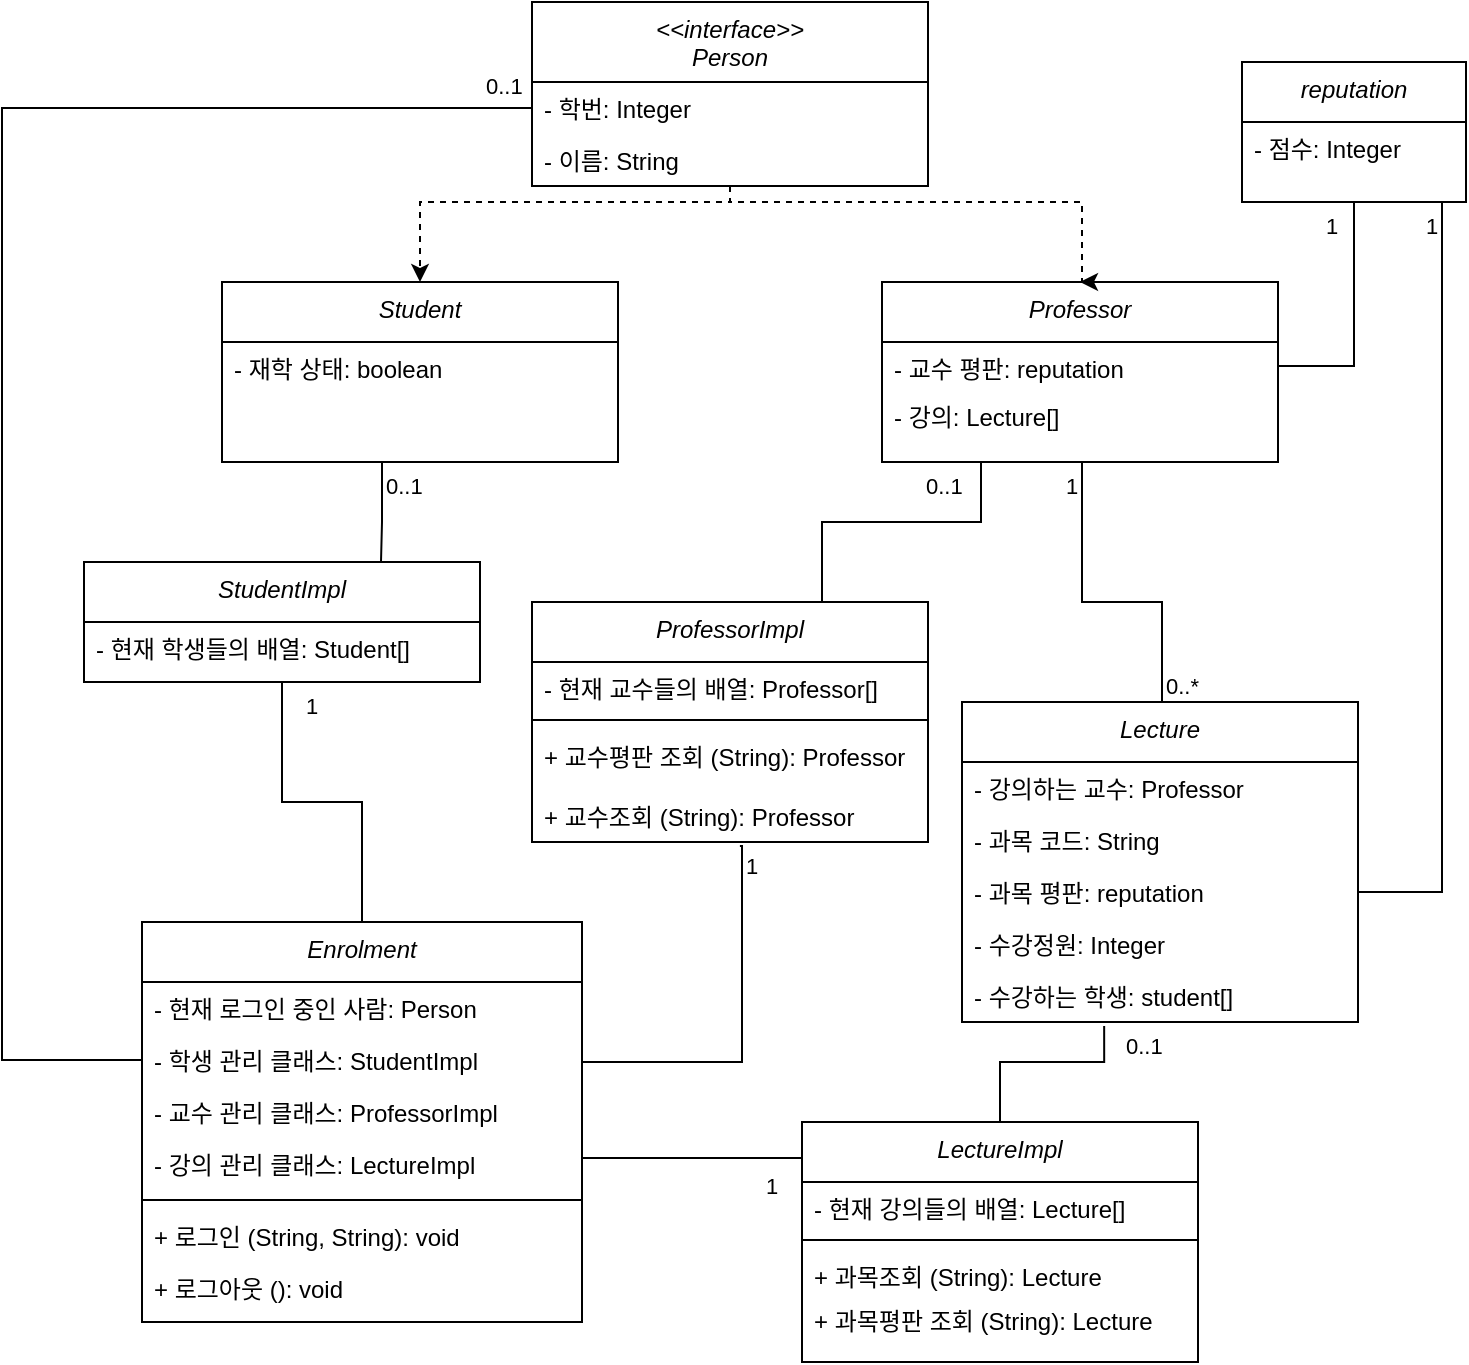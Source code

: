 <mxfile version="20.6.0" type="github"><diagram id="C5RBs43oDa-KdzZeNtuy" name="Page-1"><mxGraphModel dx="1018" dy="621" grid="1" gridSize="10" guides="1" tooltips="1" connect="1" arrows="1" fold="1" page="1" pageScale="1" pageWidth="827" pageHeight="1169" math="0" shadow="0"><root><mxCell id="WIyWlLk6GJQsqaUBKTNV-0"/><mxCell id="WIyWlLk6GJQsqaUBKTNV-1" parent="WIyWlLk6GJQsqaUBKTNV-0"/><mxCell id="zkfFHV4jXpPFQw0GAbJ--0" value="Enrolment" style="swimlane;fontStyle=2;align=center;verticalAlign=top;childLayout=stackLayout;horizontal=1;startSize=30;horizontalStack=0;resizeParent=1;resizeLast=0;collapsible=1;marginBottom=0;rounded=0;shadow=0;strokeWidth=1;" parent="WIyWlLk6GJQsqaUBKTNV-1" vertex="1"><mxGeometry x="120" y="470" width="220" height="200" as="geometry"><mxRectangle x="230" y="140" width="160" height="26" as="alternateBounds"/></mxGeometry></mxCell><mxCell id="_Dk9jYlxePAkPZQT1lbU-5" value="- 현재 로그인 중인 사람: Person" style="text;align=left;verticalAlign=top;spacingLeft=4;spacingRight=4;overflow=hidden;rotatable=0;points=[[0,0.5],[1,0.5]];portConstraint=eastwest;" parent="zkfFHV4jXpPFQw0GAbJ--0" vertex="1"><mxGeometry y="30" width="220" height="26" as="geometry"/></mxCell><mxCell id="_Dk9jYlxePAkPZQT1lbU-61" value="- 학생 관리 클래스: StudentImpl" style="text;align=left;verticalAlign=top;spacingLeft=4;spacingRight=4;overflow=hidden;rotatable=0;points=[[0,0.5],[1,0.5]];portConstraint=eastwest;" parent="zkfFHV4jXpPFQw0GAbJ--0" vertex="1"><mxGeometry y="56" width="220" height="26" as="geometry"/></mxCell><mxCell id="_Dk9jYlxePAkPZQT1lbU-62" value="- 교수 관리 클래스: ProfessorImpl" style="text;align=left;verticalAlign=top;spacingLeft=4;spacingRight=4;overflow=hidden;rotatable=0;points=[[0,0.5],[1,0.5]];portConstraint=eastwest;" parent="zkfFHV4jXpPFQw0GAbJ--0" vertex="1"><mxGeometry y="82" width="220" height="26" as="geometry"/></mxCell><mxCell id="_Dk9jYlxePAkPZQT1lbU-68" value="- 강의 관리 클래스: LectureImpl" style="text;align=left;verticalAlign=top;spacingLeft=4;spacingRight=4;overflow=hidden;rotatable=0;points=[[0,0.5],[1,0.5]];portConstraint=eastwest;" parent="zkfFHV4jXpPFQw0GAbJ--0" vertex="1"><mxGeometry y="108" width="220" height="26" as="geometry"/></mxCell><mxCell id="zkfFHV4jXpPFQw0GAbJ--4" value="" style="line;html=1;strokeWidth=1;align=left;verticalAlign=middle;spacingTop=-1;spacingLeft=3;spacingRight=3;rotatable=0;labelPosition=right;points=[];portConstraint=eastwest;strokeColor=default;" parent="zkfFHV4jXpPFQw0GAbJ--0" vertex="1"><mxGeometry y="134" width="220" height="10" as="geometry"/></mxCell><mxCell id="zkfFHV4jXpPFQw0GAbJ--5" value="+ 로그인 (String, String): void" style="text;align=left;verticalAlign=top;spacingLeft=4;spacingRight=4;overflow=hidden;rotatable=0;points=[[0,0.5],[1,0.5]];portConstraint=eastwest;" parent="zkfFHV4jXpPFQw0GAbJ--0" vertex="1"><mxGeometry y="144" width="220" height="26" as="geometry"/></mxCell><mxCell id="_Dk9jYlxePAkPZQT1lbU-6" value="+ 로그아웃 (): void" style="text;align=left;verticalAlign=top;spacingLeft=4;spacingRight=4;overflow=hidden;rotatable=0;points=[[0,0.5],[1,0.5]];portConstraint=eastwest;" parent="zkfFHV4jXpPFQw0GAbJ--0" vertex="1"><mxGeometry y="170" width="220" height="26" as="geometry"/></mxCell><mxCell id="_Dk9jYlxePAkPZQT1lbU-26" style="edgeStyle=orthogonalEdgeStyle;rounded=0;orthogonalLoop=1;jettySize=auto;html=1;exitX=0.5;exitY=1;exitDx=0;exitDy=0;dashed=1;" parent="WIyWlLk6GJQsqaUBKTNV-1" source="_Dk9jYlxePAkPZQT1lbU-9" target="_Dk9jYlxePAkPZQT1lbU-23" edge="1"><mxGeometry relative="1" as="geometry"><Array as="points"><mxPoint x="414" y="110"/><mxPoint x="259" y="110"/></Array></mxGeometry></mxCell><mxCell id="_Dk9jYlxePAkPZQT1lbU-9" value="&lt;&lt;interface&gt;&gt;&#10;Person" style="swimlane;fontStyle=2;align=center;verticalAlign=top;childLayout=stackLayout;horizontal=1;startSize=40;horizontalStack=0;resizeParent=1;resizeLast=0;collapsible=1;marginBottom=0;rounded=0;shadow=0;strokeWidth=1;" parent="WIyWlLk6GJQsqaUBKTNV-1" vertex="1"><mxGeometry x="315" y="10" width="198" height="92" as="geometry"><mxRectangle x="230" y="140" width="160" height="26" as="alternateBounds"/></mxGeometry></mxCell><mxCell id="_Dk9jYlxePAkPZQT1lbU-19" value="- 학번: Integer" style="text;align=left;verticalAlign=top;spacingLeft=4;spacingRight=4;overflow=hidden;rotatable=0;points=[[0,0.5],[1,0.5]];portConstraint=eastwest;" parent="_Dk9jYlxePAkPZQT1lbU-9" vertex="1"><mxGeometry y="40" width="198" height="26" as="geometry"/></mxCell><mxCell id="_Dk9jYlxePAkPZQT1lbU-20" value="- 이름: String" style="text;align=left;verticalAlign=top;spacingLeft=4;spacingRight=4;overflow=hidden;rotatable=0;points=[[0,0.5],[1,0.5]];portConstraint=eastwest;" parent="_Dk9jYlxePAkPZQT1lbU-9" vertex="1"><mxGeometry y="66" width="198" height="24" as="geometry"/></mxCell><mxCell id="_Dk9jYlxePAkPZQT1lbU-23" value="Student" style="swimlane;fontStyle=2;align=center;verticalAlign=top;childLayout=stackLayout;horizontal=1;startSize=30;horizontalStack=0;resizeParent=1;resizeLast=0;collapsible=1;marginBottom=0;rounded=0;shadow=0;strokeWidth=1;strokeColor=default;" parent="WIyWlLk6GJQsqaUBKTNV-1" vertex="1"><mxGeometry x="160" y="150" width="198" height="90" as="geometry"><mxRectangle x="230" y="140" width="160" height="26" as="alternateBounds"/></mxGeometry></mxCell><mxCell id="_Dk9jYlxePAkPZQT1lbU-25" value="- 재학 상태: boolean" style="text;align=left;verticalAlign=top;spacingLeft=4;spacingRight=4;overflow=hidden;rotatable=0;points=[[0,0.5],[1,0.5]];portConstraint=eastwest;" parent="_Dk9jYlxePAkPZQT1lbU-23" vertex="1"><mxGeometry y="30" width="198" height="24" as="geometry"/></mxCell><mxCell id="_Dk9jYlxePAkPZQT1lbU-27" value="Professor" style="swimlane;fontStyle=2;align=center;verticalAlign=top;childLayout=stackLayout;horizontal=1;startSize=30;horizontalStack=0;resizeParent=1;resizeLast=0;collapsible=1;marginBottom=0;rounded=0;shadow=0;strokeWidth=1;strokeColor=default;" parent="WIyWlLk6GJQsqaUBKTNV-1" vertex="1"><mxGeometry x="490" y="150" width="198" height="90" as="geometry"><mxRectangle x="230" y="140" width="160" height="26" as="alternateBounds"/></mxGeometry></mxCell><mxCell id="_Dk9jYlxePAkPZQT1lbU-28" value="- 교수 평판: reputation" style="text;align=left;verticalAlign=top;spacingLeft=4;spacingRight=4;overflow=hidden;rotatable=0;points=[[0,0.5],[1,0.5]];portConstraint=eastwest;" parent="_Dk9jYlxePAkPZQT1lbU-27" vertex="1"><mxGeometry y="30" width="198" height="24" as="geometry"/></mxCell><mxCell id="_Dk9jYlxePAkPZQT1lbU-30" value="- 강의: Lecture[]" style="text;align=left;verticalAlign=top;spacingLeft=4;spacingRight=4;overflow=hidden;rotatable=0;points=[[0,0.5],[1,0.5]];portConstraint=eastwest;" parent="_Dk9jYlxePAkPZQT1lbU-27" vertex="1"><mxGeometry y="54" width="198" height="24" as="geometry"/></mxCell><mxCell id="_Dk9jYlxePAkPZQT1lbU-29" style="edgeStyle=orthogonalEdgeStyle;rounded=0;orthogonalLoop=1;jettySize=auto;html=1;exitX=0.5;exitY=1;exitDx=0;exitDy=0;dashed=1;entryX=0.5;entryY=0;entryDx=0;entryDy=0;" parent="WIyWlLk6GJQsqaUBKTNV-1" source="_Dk9jYlxePAkPZQT1lbU-9" target="_Dk9jYlxePAkPZQT1lbU-27" edge="1"><mxGeometry relative="1" as="geometry"><mxPoint x="414" y="102" as="sourcePoint"/><mxPoint x="259" y="150" as="targetPoint"/><Array as="points"><mxPoint x="414" y="110"/><mxPoint x="590" y="110"/></Array></mxGeometry></mxCell><mxCell id="_Dk9jYlxePAkPZQT1lbU-32" value="reputation" style="swimlane;fontStyle=2;align=center;verticalAlign=top;childLayout=stackLayout;horizontal=1;startSize=30;horizontalStack=0;resizeParent=1;resizeLast=0;collapsible=1;marginBottom=0;rounded=0;shadow=0;strokeWidth=1;" parent="WIyWlLk6GJQsqaUBKTNV-1" vertex="1"><mxGeometry x="670" y="40" width="112" height="70" as="geometry"><mxRectangle x="230" y="140" width="160" height="26" as="alternateBounds"/></mxGeometry></mxCell><mxCell id="_Dk9jYlxePAkPZQT1lbU-33" value="- 점수: Integer" style="text;align=left;verticalAlign=top;spacingLeft=4;spacingRight=4;overflow=hidden;rotatable=0;points=[[0,0.5],[1,0.5]];portConstraint=eastwest;" parent="_Dk9jYlxePAkPZQT1lbU-32" vertex="1"><mxGeometry y="30" width="112" height="26" as="geometry"/></mxCell><mxCell id="_Dk9jYlxePAkPZQT1lbU-41" value="Lecture" style="swimlane;fontStyle=2;align=center;verticalAlign=top;childLayout=stackLayout;horizontal=1;startSize=30;horizontalStack=0;resizeParent=1;resizeLast=0;collapsible=1;marginBottom=0;rounded=0;shadow=0;strokeWidth=1;" parent="WIyWlLk6GJQsqaUBKTNV-1" vertex="1"><mxGeometry x="530" y="360" width="198" height="160" as="geometry"><mxRectangle x="230" y="140" width="160" height="26" as="alternateBounds"/></mxGeometry></mxCell><mxCell id="_Dk9jYlxePAkPZQT1lbU-42" value="- 강의하는 교수: Professor" style="text;align=left;verticalAlign=top;spacingLeft=4;spacingRight=4;overflow=hidden;rotatable=0;points=[[0,0.5],[1,0.5]];portConstraint=eastwest;" parent="_Dk9jYlxePAkPZQT1lbU-41" vertex="1"><mxGeometry y="30" width="198" height="26" as="geometry"/></mxCell><mxCell id="_Dk9jYlxePAkPZQT1lbU-50" value="- 과목 코드: String" style="text;align=left;verticalAlign=top;spacingLeft=4;spacingRight=4;overflow=hidden;rotatable=0;points=[[0,0.5],[1,0.5]];portConstraint=eastwest;" parent="_Dk9jYlxePAkPZQT1lbU-41" vertex="1"><mxGeometry y="56" width="198" height="26" as="geometry"/></mxCell><mxCell id="_Dk9jYlxePAkPZQT1lbU-51" value="- 과목 평판: reputation" style="text;align=left;verticalAlign=top;spacingLeft=4;spacingRight=4;overflow=hidden;rotatable=0;points=[[0,0.5],[1,0.5]];portConstraint=eastwest;" parent="_Dk9jYlxePAkPZQT1lbU-41" vertex="1"><mxGeometry y="82" width="198" height="26" as="geometry"/></mxCell><mxCell id="_Dk9jYlxePAkPZQT1lbU-52" value="- 수강정원: Integer" style="text;align=left;verticalAlign=top;spacingLeft=4;spacingRight=4;overflow=hidden;rotatable=0;points=[[0,0.5],[1,0.5]];portConstraint=eastwest;" parent="_Dk9jYlxePAkPZQT1lbU-41" vertex="1"><mxGeometry y="108" width="198" height="26" as="geometry"/></mxCell><mxCell id="_Dk9jYlxePAkPZQT1lbU-53" value="- 수강하는 학생: student[]" style="text;align=left;verticalAlign=top;spacingLeft=4;spacingRight=4;overflow=hidden;rotatable=0;points=[[0,0.5],[1,0.5]];portConstraint=eastwest;" parent="_Dk9jYlxePAkPZQT1lbU-41" vertex="1"><mxGeometry y="134" width="198" height="26" as="geometry"/></mxCell><mxCell id="_Dk9jYlxePAkPZQT1lbU-54" value="" style="endArrow=none;endFill=0;html=1;edgeStyle=orthogonalEdgeStyle;align=left;verticalAlign=top;rounded=0;exitX=1;exitY=0.5;exitDx=0;exitDy=0;entryX=0.5;entryY=1;entryDx=0;entryDy=0;" parent="WIyWlLk6GJQsqaUBKTNV-1" source="_Dk9jYlxePAkPZQT1lbU-28" target="_Dk9jYlxePAkPZQT1lbU-32" edge="1"><mxGeometry x="-0.431" y="-22" relative="1" as="geometry"><mxPoint x="353" y="440" as="sourcePoint"/><mxPoint x="513" y="440" as="targetPoint"/><mxPoint as="offset"/></mxGeometry></mxCell><mxCell id="_Dk9jYlxePAkPZQT1lbU-55" value="1" style="edgeLabel;resizable=0;html=1;align=left;verticalAlign=bottom;dashed=1;strokeColor=default;" parent="_Dk9jYlxePAkPZQT1lbU-54" connectable="0" vertex="1"><mxGeometry x="-1" relative="1" as="geometry"><mxPoint x="22" y="-62" as="offset"/></mxGeometry></mxCell><mxCell id="_Dk9jYlxePAkPZQT1lbU-77" value="0..1" style="edgeLabel;resizable=0;html=1;align=left;verticalAlign=bottom;dashed=1;strokeColor=default;" parent="_Dk9jYlxePAkPZQT1lbU-54" connectable="0" vertex="1"><mxGeometry x="-1" relative="1" as="geometry"><mxPoint x="-398" y="-132" as="offset"/></mxGeometry></mxCell><mxCell id="_Dk9jYlxePAkPZQT1lbU-81" value="1" style="edgeLabel;resizable=0;html=1;align=left;verticalAlign=bottom;dashed=1;strokeColor=default;" parent="_Dk9jYlxePAkPZQT1lbU-54" connectable="0" vertex="1"><mxGeometry x="-1" relative="1" as="geometry"><mxPoint x="-488" y="178" as="offset"/></mxGeometry></mxCell><mxCell id="_Dk9jYlxePAkPZQT1lbU-84" value="1" style="edgeLabel;resizable=0;html=1;align=left;verticalAlign=bottom;dashed=1;strokeColor=default;" parent="_Dk9jYlxePAkPZQT1lbU-54" connectable="0" vertex="1"><mxGeometry x="-1" relative="1" as="geometry"><mxPoint x="-258" y="418" as="offset"/></mxGeometry></mxCell><mxCell id="_Dk9jYlxePAkPZQT1lbU-86" value="0..1" style="edgeLabel;resizable=0;html=1;align=left;verticalAlign=bottom;dashed=1;strokeColor=default;" parent="_Dk9jYlxePAkPZQT1lbU-54" connectable="0" vertex="1"><mxGeometry x="-1" relative="1" as="geometry"><mxPoint x="-78" y="348" as="offset"/></mxGeometry></mxCell><mxCell id="_Dk9jYlxePAkPZQT1lbU-89" value="0..1" style="edgeLabel;resizable=0;html=1;align=left;verticalAlign=bottom;dashed=1;strokeColor=default;" parent="_Dk9jYlxePAkPZQT1lbU-54" connectable="0" vertex="1"><mxGeometry x="-1" relative="1" as="geometry"><mxPoint x="-448" y="68" as="offset"/></mxGeometry></mxCell><mxCell id="_Dk9jYlxePAkPZQT1lbU-90" value="1" style="edgeLabel;resizable=0;html=1;align=left;verticalAlign=bottom;dashed=1;strokeColor=default;" parent="_Dk9jYlxePAkPZQT1lbU-54" connectable="0" vertex="1"><mxGeometry x="-1" relative="1" as="geometry"><mxPoint x="-268" y="258" as="offset"/></mxGeometry></mxCell><mxCell id="_Dk9jYlxePAkPZQT1lbU-93" value="0..1" style="edgeLabel;resizable=0;html=1;align=left;verticalAlign=bottom;dashed=1;strokeColor=default;" parent="_Dk9jYlxePAkPZQT1lbU-54" connectable="0" vertex="1"><mxGeometry x="-1" relative="1" as="geometry"><mxPoint x="-178" y="68" as="offset"/></mxGeometry></mxCell><mxCell id="_Dk9jYlxePAkPZQT1lbU-56" value="" style="endArrow=none;endFill=0;html=1;edgeStyle=orthogonalEdgeStyle;align=left;verticalAlign=top;rounded=0;exitX=1;exitY=0.5;exitDx=0;exitDy=0;entryX=0.75;entryY=1;entryDx=0;entryDy=0;" parent="WIyWlLk6GJQsqaUBKTNV-1" source="_Dk9jYlxePAkPZQT1lbU-51" target="_Dk9jYlxePAkPZQT1lbU-32" edge="1"><mxGeometry x="-0.337" y="15" relative="1" as="geometry"><mxPoint x="490" y="192" as="sourcePoint"/><mxPoint x="380" y="360" as="targetPoint"/><Array as="points"><mxPoint x="770" y="455"/><mxPoint x="770" y="110"/></Array><mxPoint as="offset"/></mxGeometry></mxCell><mxCell id="_Dk9jYlxePAkPZQT1lbU-57" value="1" style="edgeLabel;resizable=0;html=1;align=left;verticalAlign=bottom;dashed=1;strokeColor=default;" parent="_Dk9jYlxePAkPZQT1lbU-56" connectable="0" vertex="1"><mxGeometry x="-1" relative="1" as="geometry"><mxPoint x="32" y="-325" as="offset"/></mxGeometry></mxCell><mxCell id="_Dk9jYlxePAkPZQT1lbU-58" value="" style="endArrow=none;endFill=0;html=1;edgeStyle=orthogonalEdgeStyle;align=left;verticalAlign=top;rounded=0;exitX=0.5;exitY=1;exitDx=0;exitDy=0;entryX=0.5;entryY=0;entryDx=0;entryDy=0;" parent="WIyWlLk6GJQsqaUBKTNV-1" source="_Dk9jYlxePAkPZQT1lbU-27" target="_Dk9jYlxePAkPZQT1lbU-41" edge="1"><mxGeometry x="-0.431" y="-22" relative="1" as="geometry"><mxPoint x="490" y="192" as="sourcePoint"/><mxPoint x="396" y="290" as="targetPoint"/><Array as="points"><mxPoint x="590" y="240"/><mxPoint x="590" y="310"/><mxPoint x="630" y="310"/></Array><mxPoint as="offset"/></mxGeometry></mxCell><mxCell id="_Dk9jYlxePAkPZQT1lbU-59" value="0..*" style="edgeLabel;resizable=0;html=1;align=left;verticalAlign=bottom;dashed=1;strokeColor=default;" parent="_Dk9jYlxePAkPZQT1lbU-58" connectable="0" vertex="1"><mxGeometry x="-1" relative="1" as="geometry"><mxPoint x="41" y="120" as="offset"/></mxGeometry></mxCell><mxCell id="_Dk9jYlxePAkPZQT1lbU-60" value="1" style="edgeLabel;resizable=0;html=1;align=left;verticalAlign=bottom;dashed=1;strokeColor=default;" parent="_Dk9jYlxePAkPZQT1lbU-58" connectable="0" vertex="1"><mxGeometry x="-1" relative="1" as="geometry"><mxPoint x="-9" y="20" as="offset"/></mxGeometry></mxCell><mxCell id="_Dk9jYlxePAkPZQT1lbU-63" value="StudentImpl" style="swimlane;fontStyle=2;align=center;verticalAlign=top;childLayout=stackLayout;horizontal=1;startSize=30;horizontalStack=0;resizeParent=1;resizeLast=0;collapsible=1;marginBottom=0;rounded=0;shadow=0;strokeWidth=1;strokeColor=default;" parent="WIyWlLk6GJQsqaUBKTNV-1" vertex="1"><mxGeometry x="91" y="290" width="198" height="60" as="geometry"><mxRectangle x="230" y="140" width="160" height="26" as="alternateBounds"/></mxGeometry></mxCell><mxCell id="_Dk9jYlxePAkPZQT1lbU-64" value="- 현재 학생들의 배열: Student[]" style="text;align=left;verticalAlign=top;spacingLeft=4;spacingRight=4;overflow=hidden;rotatable=0;points=[[0,0.5],[1,0.5]];portConstraint=eastwest;" parent="_Dk9jYlxePAkPZQT1lbU-63" vertex="1"><mxGeometry y="30" width="198" height="24" as="geometry"/></mxCell><mxCell id="_Dk9jYlxePAkPZQT1lbU-65" value="ProfessorImpl" style="swimlane;fontStyle=2;align=center;verticalAlign=top;childLayout=stackLayout;horizontal=1;startSize=30;horizontalStack=0;resizeParent=1;resizeLast=0;collapsible=1;marginBottom=0;rounded=0;shadow=0;strokeWidth=1;strokeColor=default;" parent="WIyWlLk6GJQsqaUBKTNV-1" vertex="1"><mxGeometry x="315" y="310" width="198" height="120" as="geometry"><mxRectangle x="230" y="140" width="160" height="26" as="alternateBounds"/></mxGeometry></mxCell><mxCell id="_Dk9jYlxePAkPZQT1lbU-66" value="- 현재 교수들의 배열: Professor[]" style="text;align=left;verticalAlign=top;spacingLeft=4;spacingRight=4;overflow=hidden;rotatable=0;points=[[0,0.5],[1,0.5]];portConstraint=eastwest;" parent="_Dk9jYlxePAkPZQT1lbU-65" vertex="1"><mxGeometry y="30" width="198" height="24" as="geometry"/></mxCell><mxCell id="_Dk9jYlxePAkPZQT1lbU-73" value="" style="line;html=1;strokeWidth=1;align=left;verticalAlign=middle;spacingTop=-1;spacingLeft=3;spacingRight=3;rotatable=0;labelPosition=right;points=[];portConstraint=eastwest;strokeColor=default;" parent="_Dk9jYlxePAkPZQT1lbU-65" vertex="1"><mxGeometry y="54" width="198" height="10" as="geometry"/></mxCell><mxCell id="_Dk9jYlxePAkPZQT1lbU-2" value="+ 교수평판 조회 (String): Professor" style="text;align=left;verticalAlign=top;spacingLeft=4;spacingRight=4;overflow=hidden;rotatable=0;points=[[0,0.5],[1,0.5]];portConstraint=eastwest;" parent="_Dk9jYlxePAkPZQT1lbU-65" vertex="1"><mxGeometry y="64" width="198" height="30" as="geometry"/></mxCell><mxCell id="_Dk9jYlxePAkPZQT1lbU-1" value="+ 교수조회 (String): Professor" style="text;align=left;verticalAlign=top;spacingLeft=4;spacingRight=4;overflow=hidden;rotatable=0;points=[[0,0.5],[1,0.5]];portConstraint=eastwest;" parent="_Dk9jYlxePAkPZQT1lbU-65" vertex="1"><mxGeometry y="94" width="198" height="26" as="geometry"/></mxCell><mxCell id="_Dk9jYlxePAkPZQT1lbU-69" value="LectureImpl" style="swimlane;fontStyle=2;align=center;verticalAlign=top;childLayout=stackLayout;horizontal=1;startSize=30;horizontalStack=0;resizeParent=1;resizeLast=0;collapsible=1;marginBottom=0;rounded=0;shadow=0;strokeWidth=1;strokeColor=default;" parent="WIyWlLk6GJQsqaUBKTNV-1" vertex="1"><mxGeometry x="450" y="570" width="198" height="120" as="geometry"><mxRectangle x="230" y="140" width="160" height="26" as="alternateBounds"/></mxGeometry></mxCell><mxCell id="_Dk9jYlxePAkPZQT1lbU-70" value="- 현재 강의들의 배열: Lecture[]" style="text;align=left;verticalAlign=top;spacingLeft=4;spacingRight=4;overflow=hidden;rotatable=0;points=[[0,0.5],[1,0.5]];portConstraint=eastwest;" parent="_Dk9jYlxePAkPZQT1lbU-69" vertex="1"><mxGeometry y="30" width="198" height="24" as="geometry"/></mxCell><mxCell id="_Dk9jYlxePAkPZQT1lbU-74" value="" style="line;html=1;strokeWidth=1;align=left;verticalAlign=middle;spacingTop=-1;spacingLeft=3;spacingRight=3;rotatable=0;labelPosition=right;points=[];portConstraint=eastwest;strokeColor=default;" parent="_Dk9jYlxePAkPZQT1lbU-69" vertex="1"><mxGeometry y="54" width="198" height="10" as="geometry"/></mxCell><mxCell id="_Dk9jYlxePAkPZQT1lbU-0" value="+ 과목조회 (String): Lecture" style="text;align=left;verticalAlign=top;spacingLeft=4;spacingRight=4;overflow=hidden;rotatable=0;points=[[0,0.5],[1,0.5]];portConstraint=eastwest;" parent="_Dk9jYlxePAkPZQT1lbU-69" vertex="1"><mxGeometry y="64" width="198" height="22" as="geometry"/></mxCell><mxCell id="_Dk9jYlxePAkPZQT1lbU-3" value="+ 과목평판 조회 (String): Lecture" style="text;align=left;verticalAlign=top;spacingLeft=4;spacingRight=4;overflow=hidden;rotatable=0;points=[[0,0.5],[1,0.5]];portConstraint=eastwest;" parent="_Dk9jYlxePAkPZQT1lbU-69" vertex="1"><mxGeometry y="86" width="198" height="26" as="geometry"/></mxCell><mxCell id="_Dk9jYlxePAkPZQT1lbU-75" value="" style="endArrow=none;endFill=0;html=1;edgeStyle=orthogonalEdgeStyle;align=left;verticalAlign=top;rounded=0;exitX=0;exitY=0.5;exitDx=0;exitDy=0;entryX=0;entryY=0.5;entryDx=0;entryDy=0;" parent="WIyWlLk6GJQsqaUBKTNV-1" source="_Dk9jYlxePAkPZQT1lbU-61" target="_Dk9jYlxePAkPZQT1lbU-19" edge="1"><mxGeometry x="-0.337" y="15" relative="1" as="geometry"><mxPoint x="728" y="455" as="sourcePoint"/><mxPoint x="754" y="110" as="targetPoint"/><Array as="points"><mxPoint x="50" y="539"/><mxPoint x="50" y="63"/></Array><mxPoint as="offset"/></mxGeometry></mxCell><mxCell id="_Dk9jYlxePAkPZQT1lbU-79" value="" style="edgeStyle=orthogonalEdgeStyle;rounded=0;orthogonalLoop=1;jettySize=auto;html=1;endArrow=none;endFill=0;entryX=0.5;entryY=0;entryDx=0;entryDy=0;exitX=0.5;exitY=1;exitDx=0;exitDy=0;" parent="WIyWlLk6GJQsqaUBKTNV-1" source="_Dk9jYlxePAkPZQT1lbU-63" target="zkfFHV4jXpPFQw0GAbJ--0" edge="1"><mxGeometry relative="1" as="geometry"><mxPoint x="190" y="420" as="sourcePoint"/></mxGeometry></mxCell><mxCell id="_Dk9jYlxePAkPZQT1lbU-83" value="" style="edgeStyle=orthogonalEdgeStyle;rounded=0;orthogonalLoop=1;jettySize=auto;html=1;endArrow=none;endFill=0;entryX=0;entryY=0.5;entryDx=0;entryDy=0;exitX=1;exitY=0.5;exitDx=0;exitDy=0;" parent="WIyWlLk6GJQsqaUBKTNV-1" source="_Dk9jYlxePAkPZQT1lbU-68" target="_Dk9jYlxePAkPZQT1lbU-70" edge="1"><mxGeometry relative="1" as="geometry"><mxPoint x="390" y="550" as="sourcePoint"/><mxPoint x="410" y="560" as="targetPoint"/><Array as="points"><mxPoint x="340" y="588"/><mxPoint x="450" y="588"/></Array></mxGeometry></mxCell><mxCell id="_Dk9jYlxePAkPZQT1lbU-85" value="" style="edgeStyle=orthogonalEdgeStyle;rounded=0;orthogonalLoop=1;jettySize=auto;html=1;endArrow=none;endFill=0;entryX=0.525;entryY=1.077;entryDx=0;entryDy=0;entryPerimeter=0;" parent="WIyWlLk6GJQsqaUBKTNV-1" target="_Dk9jYlxePAkPZQT1lbU-1" edge="1"><mxGeometry relative="1" as="geometry"><mxPoint x="340" y="540" as="sourcePoint"/><mxPoint x="450" y="612" as="targetPoint"/><Array as="points"><mxPoint x="340" y="540"/><mxPoint x="420" y="540"/></Array></mxGeometry></mxCell><mxCell id="_Dk9jYlxePAkPZQT1lbU-87" value="" style="edgeStyle=orthogonalEdgeStyle;rounded=0;orthogonalLoop=1;jettySize=auto;html=1;endArrow=none;endFill=0;entryX=0.5;entryY=0;entryDx=0;entryDy=0;exitX=0.359;exitY=1.077;exitDx=0;exitDy=0;exitPerimeter=0;" parent="WIyWlLk6GJQsqaUBKTNV-1" source="_Dk9jYlxePAkPZQT1lbU-53" target="_Dk9jYlxePAkPZQT1lbU-69" edge="1"><mxGeometry relative="1" as="geometry"><mxPoint x="340" y="591" as="sourcePoint"/><mxPoint x="450" y="612" as="targetPoint"/><Array as="points"><mxPoint x="601" y="540"/><mxPoint x="549" y="540"/></Array></mxGeometry></mxCell><mxCell id="_Dk9jYlxePAkPZQT1lbU-88" value="" style="edgeStyle=orthogonalEdgeStyle;rounded=0;orthogonalLoop=1;jettySize=auto;html=1;endArrow=none;endFill=0;entryX=0.75;entryY=0;entryDx=0;entryDy=0;exitX=0.5;exitY=1;exitDx=0;exitDy=0;" parent="WIyWlLk6GJQsqaUBKTNV-1" source="_Dk9jYlxePAkPZQT1lbU-23" target="_Dk9jYlxePAkPZQT1lbU-63" edge="1"><mxGeometry relative="1" as="geometry"><mxPoint x="220" y="250" as="sourcePoint"/><mxPoint x="230" y="470" as="targetPoint"/><Array as="points"><mxPoint x="240" y="240"/><mxPoint x="240" y="270"/></Array></mxGeometry></mxCell><mxCell id="_Dk9jYlxePAkPZQT1lbU-92" value="" style="edgeStyle=orthogonalEdgeStyle;rounded=0;orthogonalLoop=1;jettySize=auto;html=1;endArrow=none;endFill=0;entryX=0.75;entryY=0;entryDx=0;entryDy=0;exitX=0.25;exitY=1;exitDx=0;exitDy=0;" parent="WIyWlLk6GJQsqaUBKTNV-1" source="_Dk9jYlxePAkPZQT1lbU-27" target="_Dk9jYlxePAkPZQT1lbU-65" edge="1"><mxGeometry relative="1" as="geometry"><mxPoint x="340" y="540" as="sourcePoint"/><mxPoint x="418.95" y="432.002" as="targetPoint"/><Array as="points"><mxPoint x="540" y="270"/><mxPoint x="460" y="270"/><mxPoint x="460" y="310"/></Array></mxGeometry></mxCell></root></mxGraphModel></diagram></mxfile>